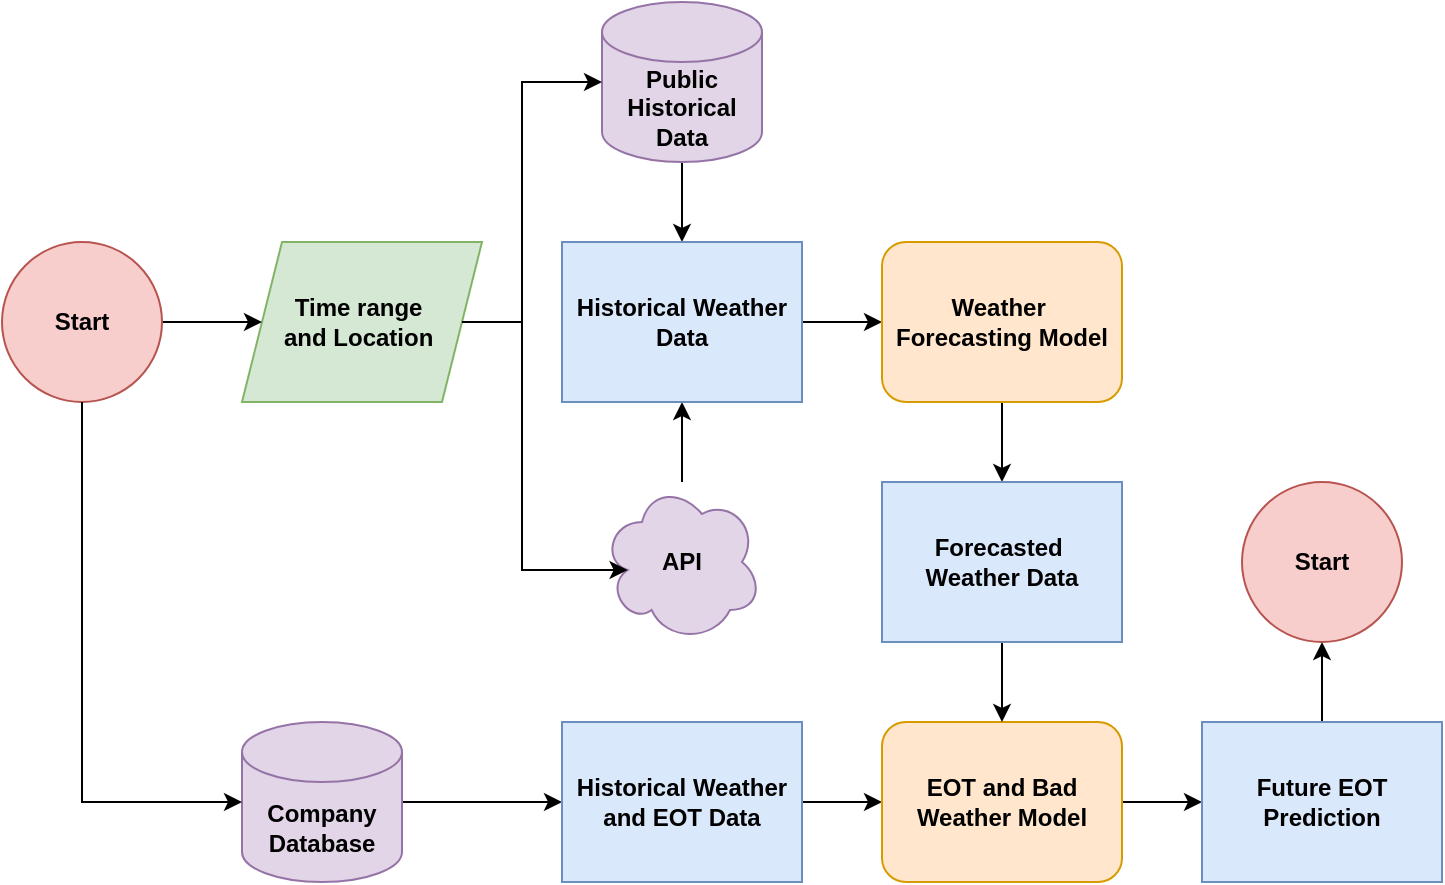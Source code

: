 <mxfile version="24.2.0" type="device">
  <diagram name="Page-1" id="SZgbltIpmlPyofQM79sK">
    <mxGraphModel dx="1002" dy="569" grid="1" gridSize="10" guides="1" tooltips="1" connect="1" arrows="1" fold="1" page="1" pageScale="1" pageWidth="850" pageHeight="1100" math="0" shadow="0">
      <root>
        <mxCell id="0" />
        <mxCell id="1" parent="0" />
        <mxCell id="aCKNYUgit6To33v_iiRA-1" value="Time range&amp;nbsp;&lt;div&gt;and Location&amp;nbsp;&lt;/div&gt;" style="shape=parallelogram;perimeter=parallelogramPerimeter;whiteSpace=wrap;html=1;fixedSize=1;fillColor=#d5e8d4;strokeColor=#82b366;fontStyle=1" vertex="1" parent="1">
          <mxGeometry x="160" y="200" width="120" height="80" as="geometry" />
        </mxCell>
        <mxCell id="aCKNYUgit6To33v_iiRA-3" style="edgeStyle=orthogonalEdgeStyle;rounded=0;orthogonalLoop=1;jettySize=auto;html=1;entryX=0;entryY=0.5;entryDx=0;entryDy=0;" edge="1" parent="1" source="aCKNYUgit6To33v_iiRA-2" target="aCKNYUgit6To33v_iiRA-1">
          <mxGeometry relative="1" as="geometry" />
        </mxCell>
        <mxCell id="aCKNYUgit6To33v_iiRA-2" value="Start" style="ellipse;whiteSpace=wrap;html=1;aspect=fixed;fillColor=#f8cecc;strokeColor=#b85450;fontStyle=1" vertex="1" parent="1">
          <mxGeometry x="40" y="200" width="80" height="80" as="geometry" />
        </mxCell>
        <mxCell id="aCKNYUgit6To33v_iiRA-8" style="edgeStyle=orthogonalEdgeStyle;rounded=0;orthogonalLoop=1;jettySize=auto;html=1;entryX=0.5;entryY=0;entryDx=0;entryDy=0;" edge="1" parent="1" source="aCKNYUgit6To33v_iiRA-4" target="aCKNYUgit6To33v_iiRA-6">
          <mxGeometry relative="1" as="geometry" />
        </mxCell>
        <mxCell id="aCKNYUgit6To33v_iiRA-4" value="Public Historical Data" style="shape=cylinder3;whiteSpace=wrap;html=1;boundedLbl=1;backgroundOutline=1;size=15;fillColor=#e1d5e7;strokeColor=#9673a6;fontStyle=1" vertex="1" parent="1">
          <mxGeometry x="340" y="80" width="80" height="80" as="geometry" />
        </mxCell>
        <mxCell id="aCKNYUgit6To33v_iiRA-31" style="edgeStyle=orthogonalEdgeStyle;rounded=0;orthogonalLoop=1;jettySize=auto;html=1;entryX=0.5;entryY=1;entryDx=0;entryDy=0;" edge="1" parent="1" source="aCKNYUgit6To33v_iiRA-5" target="aCKNYUgit6To33v_iiRA-6">
          <mxGeometry relative="1" as="geometry" />
        </mxCell>
        <mxCell id="aCKNYUgit6To33v_iiRA-5" value="API" style="ellipse;shape=cloud;whiteSpace=wrap;html=1;fillColor=#e1d5e7;strokeColor=#9673a6;fontStyle=1" vertex="1" parent="1">
          <mxGeometry x="340" y="320" width="80" height="80" as="geometry" />
        </mxCell>
        <mxCell id="aCKNYUgit6To33v_iiRA-20" style="edgeStyle=orthogonalEdgeStyle;rounded=0;orthogonalLoop=1;jettySize=auto;html=1;entryX=0;entryY=0.5;entryDx=0;entryDy=0;" edge="1" parent="1" source="aCKNYUgit6To33v_iiRA-6" target="aCKNYUgit6To33v_iiRA-19">
          <mxGeometry relative="1" as="geometry" />
        </mxCell>
        <mxCell id="aCKNYUgit6To33v_iiRA-6" value="Historical Weather Data" style="rounded=0;whiteSpace=wrap;html=1;fillColor=#dae8fc;strokeColor=#6c8ebf;fontStyle=1" vertex="1" parent="1">
          <mxGeometry x="320" y="200" width="120" height="80" as="geometry" />
        </mxCell>
        <mxCell id="aCKNYUgit6To33v_iiRA-9" style="edgeStyle=orthogonalEdgeStyle;rounded=0;orthogonalLoop=1;jettySize=auto;html=1;entryX=0;entryY=0.5;entryDx=0;entryDy=0;entryPerimeter=0;" edge="1" parent="1" source="aCKNYUgit6To33v_iiRA-1" target="aCKNYUgit6To33v_iiRA-4">
          <mxGeometry relative="1" as="geometry">
            <Array as="points">
              <mxPoint x="300" y="240" />
              <mxPoint x="300" y="120" />
            </Array>
          </mxGeometry>
        </mxCell>
        <mxCell id="aCKNYUgit6To33v_iiRA-10" style="edgeStyle=orthogonalEdgeStyle;rounded=0;orthogonalLoop=1;jettySize=auto;html=1;entryX=0.16;entryY=0.55;entryDx=0;entryDy=0;entryPerimeter=0;" edge="1" parent="1" source="aCKNYUgit6To33v_iiRA-1" target="aCKNYUgit6To33v_iiRA-5">
          <mxGeometry relative="1" as="geometry">
            <Array as="points">
              <mxPoint x="300" y="240" />
              <mxPoint x="300" y="364" />
            </Array>
          </mxGeometry>
        </mxCell>
        <mxCell id="aCKNYUgit6To33v_iiRA-15" style="edgeStyle=orthogonalEdgeStyle;rounded=0;orthogonalLoop=1;jettySize=auto;html=1;entryX=0;entryY=0.5;entryDx=0;entryDy=0;" edge="1" parent="1" source="aCKNYUgit6To33v_iiRA-11" target="aCKNYUgit6To33v_iiRA-14">
          <mxGeometry relative="1" as="geometry" />
        </mxCell>
        <mxCell id="aCKNYUgit6To33v_iiRA-11" value="Company Database" style="shape=cylinder3;whiteSpace=wrap;html=1;boundedLbl=1;backgroundOutline=1;size=15;fillColor=#e1d5e7;strokeColor=#9673a6;fontStyle=1" vertex="1" parent="1">
          <mxGeometry x="160" y="440" width="80" height="80" as="geometry" />
        </mxCell>
        <mxCell id="aCKNYUgit6To33v_iiRA-13" style="edgeStyle=orthogonalEdgeStyle;rounded=0;orthogonalLoop=1;jettySize=auto;html=1;entryX=0;entryY=0.5;entryDx=0;entryDy=0;entryPerimeter=0;exitX=0.5;exitY=1;exitDx=0;exitDy=0;" edge="1" parent="1" source="aCKNYUgit6To33v_iiRA-2" target="aCKNYUgit6To33v_iiRA-11">
          <mxGeometry relative="1" as="geometry">
            <mxPoint x="120" y="560" as="sourcePoint" />
          </mxGeometry>
        </mxCell>
        <mxCell id="aCKNYUgit6To33v_iiRA-24" style="edgeStyle=orthogonalEdgeStyle;rounded=0;orthogonalLoop=1;jettySize=auto;html=1;entryX=0;entryY=0.5;entryDx=0;entryDy=0;" edge="1" parent="1" source="aCKNYUgit6To33v_iiRA-14" target="aCKNYUgit6To33v_iiRA-18">
          <mxGeometry relative="1" as="geometry" />
        </mxCell>
        <mxCell id="aCKNYUgit6To33v_iiRA-14" value="Historical Weather and EOT Data" style="rounded=0;whiteSpace=wrap;html=1;fillColor=#dae8fc;strokeColor=#6c8ebf;fontStyle=1" vertex="1" parent="1">
          <mxGeometry x="320" y="440" width="120" height="80" as="geometry" />
        </mxCell>
        <mxCell id="aCKNYUgit6To33v_iiRA-28" style="edgeStyle=orthogonalEdgeStyle;rounded=0;orthogonalLoop=1;jettySize=auto;html=1;entryX=0;entryY=0.5;entryDx=0;entryDy=0;" edge="1" parent="1" source="aCKNYUgit6To33v_iiRA-18" target="aCKNYUgit6To33v_iiRA-27">
          <mxGeometry relative="1" as="geometry" />
        </mxCell>
        <mxCell id="aCKNYUgit6To33v_iiRA-18" value="EOT and Bad Weather Model" style="rounded=1;whiteSpace=wrap;html=1;fillColor=#ffe6cc;strokeColor=#d79b00;fontStyle=1" vertex="1" parent="1">
          <mxGeometry x="480" y="440" width="120" height="80" as="geometry" />
        </mxCell>
        <mxCell id="aCKNYUgit6To33v_iiRA-25" style="edgeStyle=orthogonalEdgeStyle;rounded=0;orthogonalLoop=1;jettySize=auto;html=1;entryX=0.5;entryY=0;entryDx=0;entryDy=0;" edge="1" parent="1" source="aCKNYUgit6To33v_iiRA-19" target="aCKNYUgit6To33v_iiRA-21">
          <mxGeometry relative="1" as="geometry" />
        </mxCell>
        <mxCell id="aCKNYUgit6To33v_iiRA-19" value="Weather&amp;nbsp;&lt;div&gt;Forecasting Model&lt;/div&gt;" style="rounded=1;whiteSpace=wrap;html=1;fillColor=#ffe6cc;strokeColor=#d79b00;fontStyle=1" vertex="1" parent="1">
          <mxGeometry x="480" y="200" width="120" height="80" as="geometry" />
        </mxCell>
        <mxCell id="aCKNYUgit6To33v_iiRA-26" style="edgeStyle=orthogonalEdgeStyle;rounded=0;orthogonalLoop=1;jettySize=auto;html=1;entryX=0.5;entryY=0;entryDx=0;entryDy=0;" edge="1" parent="1" source="aCKNYUgit6To33v_iiRA-21" target="aCKNYUgit6To33v_iiRA-18">
          <mxGeometry relative="1" as="geometry" />
        </mxCell>
        <mxCell id="aCKNYUgit6To33v_iiRA-21" value="Forecasted&amp;nbsp;&lt;div&gt;Weather Data&lt;/div&gt;" style="rounded=0;whiteSpace=wrap;html=1;fillColor=#dae8fc;strokeColor=#6c8ebf;fontStyle=1" vertex="1" parent="1">
          <mxGeometry x="480" y="320" width="120" height="80" as="geometry" />
        </mxCell>
        <mxCell id="aCKNYUgit6To33v_iiRA-30" style="edgeStyle=orthogonalEdgeStyle;rounded=0;orthogonalLoop=1;jettySize=auto;html=1;entryX=0.5;entryY=1;entryDx=0;entryDy=0;" edge="1" parent="1" source="aCKNYUgit6To33v_iiRA-27" target="aCKNYUgit6To33v_iiRA-29">
          <mxGeometry relative="1" as="geometry" />
        </mxCell>
        <mxCell id="aCKNYUgit6To33v_iiRA-27" value="Future EOT Prediction" style="rounded=0;whiteSpace=wrap;html=1;fillColor=#dae8fc;strokeColor=#6c8ebf;fontStyle=1" vertex="1" parent="1">
          <mxGeometry x="640" y="440" width="120" height="80" as="geometry" />
        </mxCell>
        <mxCell id="aCKNYUgit6To33v_iiRA-29" value="Start" style="ellipse;whiteSpace=wrap;html=1;aspect=fixed;fillColor=#f8cecc;strokeColor=#b85450;fontStyle=1" vertex="1" parent="1">
          <mxGeometry x="660" y="320" width="80" height="80" as="geometry" />
        </mxCell>
      </root>
    </mxGraphModel>
  </diagram>
</mxfile>

